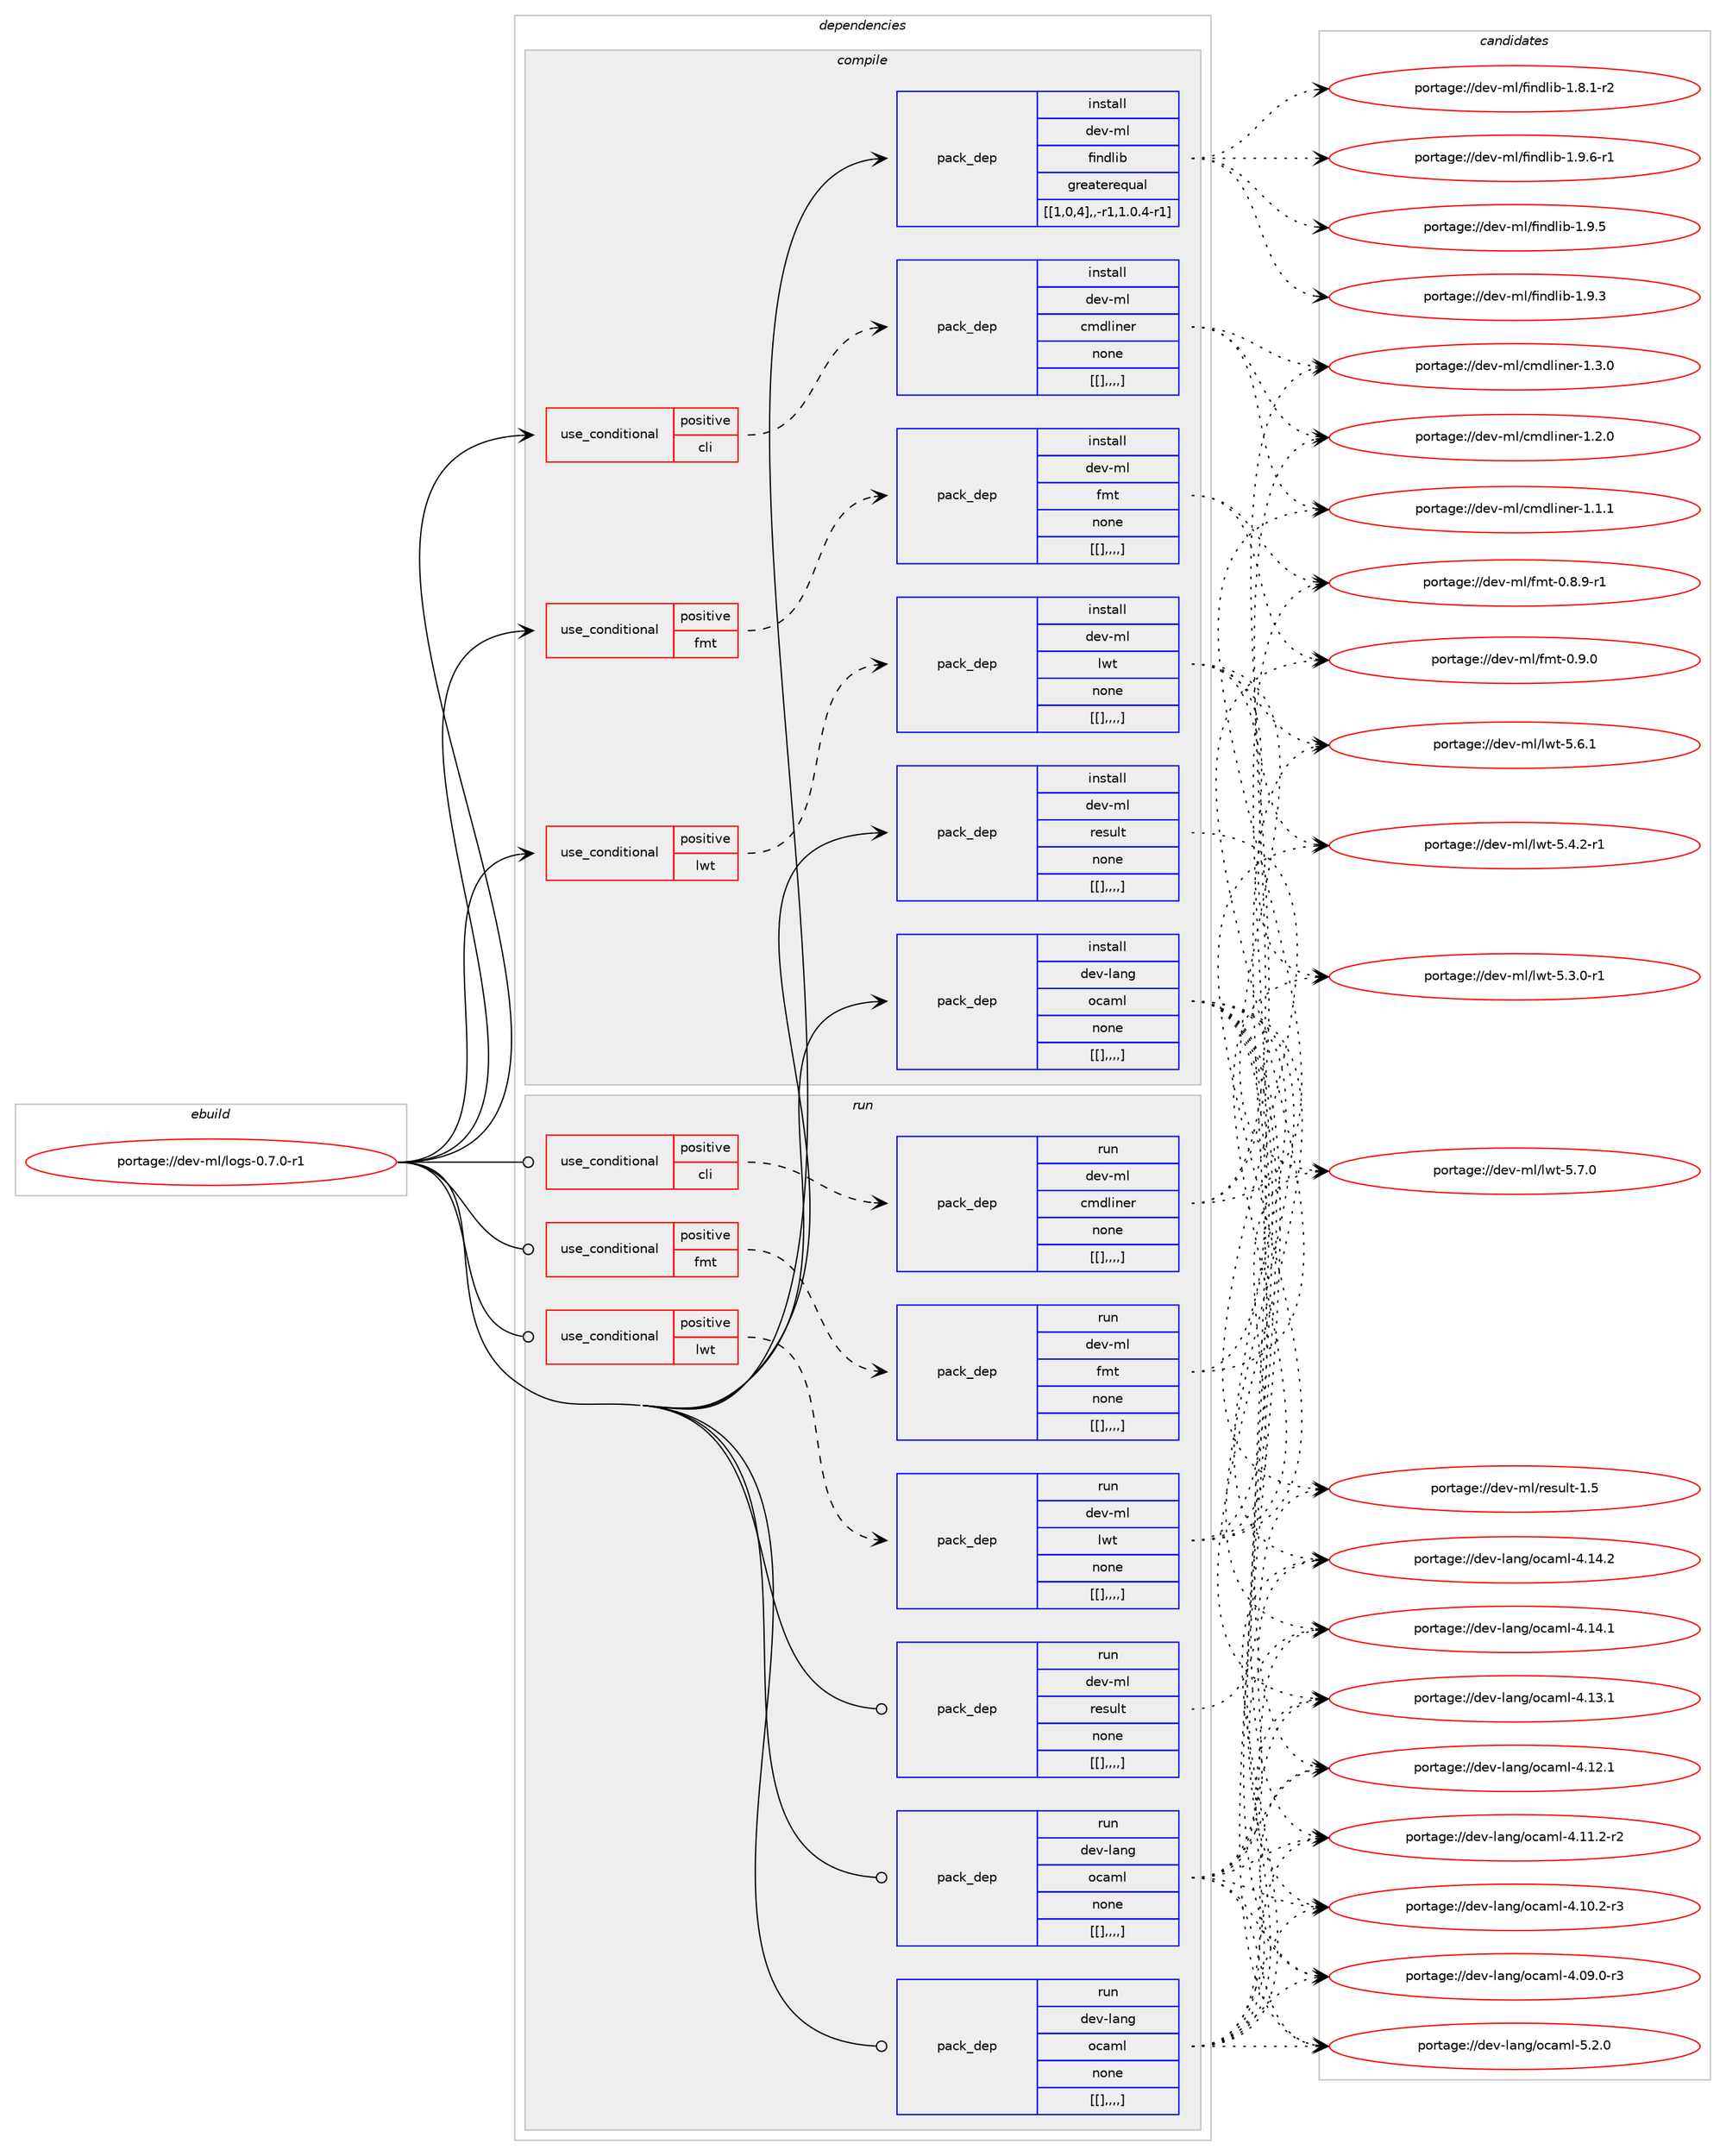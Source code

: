 digraph prolog {

# *************
# Graph options
# *************

newrank=true;
concentrate=true;
compound=true;
graph [rankdir=LR,fontname=Helvetica,fontsize=10,ranksep=1.5];#, ranksep=2.5, nodesep=0.2];
edge  [arrowhead=vee];
node  [fontname=Helvetica,fontsize=10];

# **********
# The ebuild
# **********

subgraph cluster_leftcol {
color=gray;
label=<<i>ebuild</i>>;
id [label="portage://dev-ml/logs-0.7.0-r1", color=red, width=4, href="../dev-ml/logs-0.7.0-r1.svg"];
}

# ****************
# The dependencies
# ****************

subgraph cluster_midcol {
color=gray;
label=<<i>dependencies</i>>;
subgraph cluster_compile {
fillcolor="#eeeeee";
style=filled;
label=<<i>compile</i>>;
subgraph cond30222 {
dependency121454 [label=<<TABLE BORDER="0" CELLBORDER="1" CELLSPACING="0" CELLPADDING="4"><TR><TD ROWSPAN="3" CELLPADDING="10">use_conditional</TD></TR><TR><TD>positive</TD></TR><TR><TD>cli</TD></TR></TABLE>>, shape=none, color=red];
subgraph pack90063 {
dependency121455 [label=<<TABLE BORDER="0" CELLBORDER="1" CELLSPACING="0" CELLPADDING="4" WIDTH="220"><TR><TD ROWSPAN="6" CELLPADDING="30">pack_dep</TD></TR><TR><TD WIDTH="110">install</TD></TR><TR><TD>dev-ml</TD></TR><TR><TD>cmdliner</TD></TR><TR><TD>none</TD></TR><TR><TD>[[],,,,]</TD></TR></TABLE>>, shape=none, color=blue];
}
dependency121454:e -> dependency121455:w [weight=20,style="dashed",arrowhead="vee"];
}
id:e -> dependency121454:w [weight=20,style="solid",arrowhead="vee"];
subgraph cond30223 {
dependency121456 [label=<<TABLE BORDER="0" CELLBORDER="1" CELLSPACING="0" CELLPADDING="4"><TR><TD ROWSPAN="3" CELLPADDING="10">use_conditional</TD></TR><TR><TD>positive</TD></TR><TR><TD>fmt</TD></TR></TABLE>>, shape=none, color=red];
subgraph pack90064 {
dependency121457 [label=<<TABLE BORDER="0" CELLBORDER="1" CELLSPACING="0" CELLPADDING="4" WIDTH="220"><TR><TD ROWSPAN="6" CELLPADDING="30">pack_dep</TD></TR><TR><TD WIDTH="110">install</TD></TR><TR><TD>dev-ml</TD></TR><TR><TD>fmt</TD></TR><TR><TD>none</TD></TR><TR><TD>[[],,,,]</TD></TR></TABLE>>, shape=none, color=blue];
}
dependency121456:e -> dependency121457:w [weight=20,style="dashed",arrowhead="vee"];
}
id:e -> dependency121456:w [weight=20,style="solid",arrowhead="vee"];
subgraph cond30224 {
dependency121458 [label=<<TABLE BORDER="0" CELLBORDER="1" CELLSPACING="0" CELLPADDING="4"><TR><TD ROWSPAN="3" CELLPADDING="10">use_conditional</TD></TR><TR><TD>positive</TD></TR><TR><TD>lwt</TD></TR></TABLE>>, shape=none, color=red];
subgraph pack90065 {
dependency121459 [label=<<TABLE BORDER="0" CELLBORDER="1" CELLSPACING="0" CELLPADDING="4" WIDTH="220"><TR><TD ROWSPAN="6" CELLPADDING="30">pack_dep</TD></TR><TR><TD WIDTH="110">install</TD></TR><TR><TD>dev-ml</TD></TR><TR><TD>lwt</TD></TR><TR><TD>none</TD></TR><TR><TD>[[],,,,]</TD></TR></TABLE>>, shape=none, color=blue];
}
dependency121458:e -> dependency121459:w [weight=20,style="dashed",arrowhead="vee"];
}
id:e -> dependency121458:w [weight=20,style="solid",arrowhead="vee"];
subgraph pack90066 {
dependency121460 [label=<<TABLE BORDER="0" CELLBORDER="1" CELLSPACING="0" CELLPADDING="4" WIDTH="220"><TR><TD ROWSPAN="6" CELLPADDING="30">pack_dep</TD></TR><TR><TD WIDTH="110">install</TD></TR><TR><TD>dev-lang</TD></TR><TR><TD>ocaml</TD></TR><TR><TD>none</TD></TR><TR><TD>[[],,,,]</TD></TR></TABLE>>, shape=none, color=blue];
}
id:e -> dependency121460:w [weight=20,style="solid",arrowhead="vee"];
subgraph pack90067 {
dependency121461 [label=<<TABLE BORDER="0" CELLBORDER="1" CELLSPACING="0" CELLPADDING="4" WIDTH="220"><TR><TD ROWSPAN="6" CELLPADDING="30">pack_dep</TD></TR><TR><TD WIDTH="110">install</TD></TR><TR><TD>dev-ml</TD></TR><TR><TD>findlib</TD></TR><TR><TD>greaterequal</TD></TR><TR><TD>[[1,0,4],,-r1,1.0.4-r1]</TD></TR></TABLE>>, shape=none, color=blue];
}
id:e -> dependency121461:w [weight=20,style="solid",arrowhead="vee"];
subgraph pack90068 {
dependency121462 [label=<<TABLE BORDER="0" CELLBORDER="1" CELLSPACING="0" CELLPADDING="4" WIDTH="220"><TR><TD ROWSPAN="6" CELLPADDING="30">pack_dep</TD></TR><TR><TD WIDTH="110">install</TD></TR><TR><TD>dev-ml</TD></TR><TR><TD>result</TD></TR><TR><TD>none</TD></TR><TR><TD>[[],,,,]</TD></TR></TABLE>>, shape=none, color=blue];
}
id:e -> dependency121462:w [weight=20,style="solid",arrowhead="vee"];
}
subgraph cluster_compileandrun {
fillcolor="#eeeeee";
style=filled;
label=<<i>compile and run</i>>;
}
subgraph cluster_run {
fillcolor="#eeeeee";
style=filled;
label=<<i>run</i>>;
subgraph cond30225 {
dependency121463 [label=<<TABLE BORDER="0" CELLBORDER="1" CELLSPACING="0" CELLPADDING="4"><TR><TD ROWSPAN="3" CELLPADDING="10">use_conditional</TD></TR><TR><TD>positive</TD></TR><TR><TD>cli</TD></TR></TABLE>>, shape=none, color=red];
subgraph pack90069 {
dependency121464 [label=<<TABLE BORDER="0" CELLBORDER="1" CELLSPACING="0" CELLPADDING="4" WIDTH="220"><TR><TD ROWSPAN="6" CELLPADDING="30">pack_dep</TD></TR><TR><TD WIDTH="110">run</TD></TR><TR><TD>dev-ml</TD></TR><TR><TD>cmdliner</TD></TR><TR><TD>none</TD></TR><TR><TD>[[],,,,]</TD></TR></TABLE>>, shape=none, color=blue];
}
dependency121463:e -> dependency121464:w [weight=20,style="dashed",arrowhead="vee"];
}
id:e -> dependency121463:w [weight=20,style="solid",arrowhead="odot"];
subgraph cond30226 {
dependency121465 [label=<<TABLE BORDER="0" CELLBORDER="1" CELLSPACING="0" CELLPADDING="4"><TR><TD ROWSPAN="3" CELLPADDING="10">use_conditional</TD></TR><TR><TD>positive</TD></TR><TR><TD>fmt</TD></TR></TABLE>>, shape=none, color=red];
subgraph pack90070 {
dependency121466 [label=<<TABLE BORDER="0" CELLBORDER="1" CELLSPACING="0" CELLPADDING="4" WIDTH="220"><TR><TD ROWSPAN="6" CELLPADDING="30">pack_dep</TD></TR><TR><TD WIDTH="110">run</TD></TR><TR><TD>dev-ml</TD></TR><TR><TD>fmt</TD></TR><TR><TD>none</TD></TR><TR><TD>[[],,,,]</TD></TR></TABLE>>, shape=none, color=blue];
}
dependency121465:e -> dependency121466:w [weight=20,style="dashed",arrowhead="vee"];
}
id:e -> dependency121465:w [weight=20,style="solid",arrowhead="odot"];
subgraph cond30227 {
dependency121467 [label=<<TABLE BORDER="0" CELLBORDER="1" CELLSPACING="0" CELLPADDING="4"><TR><TD ROWSPAN="3" CELLPADDING="10">use_conditional</TD></TR><TR><TD>positive</TD></TR><TR><TD>lwt</TD></TR></TABLE>>, shape=none, color=red];
subgraph pack90071 {
dependency121468 [label=<<TABLE BORDER="0" CELLBORDER="1" CELLSPACING="0" CELLPADDING="4" WIDTH="220"><TR><TD ROWSPAN="6" CELLPADDING="30">pack_dep</TD></TR><TR><TD WIDTH="110">run</TD></TR><TR><TD>dev-ml</TD></TR><TR><TD>lwt</TD></TR><TR><TD>none</TD></TR><TR><TD>[[],,,,]</TD></TR></TABLE>>, shape=none, color=blue];
}
dependency121467:e -> dependency121468:w [weight=20,style="dashed",arrowhead="vee"];
}
id:e -> dependency121467:w [weight=20,style="solid",arrowhead="odot"];
subgraph pack90072 {
dependency121469 [label=<<TABLE BORDER="0" CELLBORDER="1" CELLSPACING="0" CELLPADDING="4" WIDTH="220"><TR><TD ROWSPAN="6" CELLPADDING="30">pack_dep</TD></TR><TR><TD WIDTH="110">run</TD></TR><TR><TD>dev-lang</TD></TR><TR><TD>ocaml</TD></TR><TR><TD>none</TD></TR><TR><TD>[[],,,,]</TD></TR></TABLE>>, shape=none, color=blue];
}
id:e -> dependency121469:w [weight=20,style="solid",arrowhead="odot"];
subgraph pack90073 {
dependency121470 [label=<<TABLE BORDER="0" CELLBORDER="1" CELLSPACING="0" CELLPADDING="4" WIDTH="220"><TR><TD ROWSPAN="6" CELLPADDING="30">pack_dep</TD></TR><TR><TD WIDTH="110">run</TD></TR><TR><TD>dev-lang</TD></TR><TR><TD>ocaml</TD></TR><TR><TD>none</TD></TR><TR><TD>[[],,,,]</TD></TR></TABLE>>, shape=none, color=blue];
}
id:e -> dependency121470:w [weight=20,style="solid",arrowhead="odot"];
subgraph pack90074 {
dependency121471 [label=<<TABLE BORDER="0" CELLBORDER="1" CELLSPACING="0" CELLPADDING="4" WIDTH="220"><TR><TD ROWSPAN="6" CELLPADDING="30">pack_dep</TD></TR><TR><TD WIDTH="110">run</TD></TR><TR><TD>dev-ml</TD></TR><TR><TD>result</TD></TR><TR><TD>none</TD></TR><TR><TD>[[],,,,]</TD></TR></TABLE>>, shape=none, color=blue];
}
id:e -> dependency121471:w [weight=20,style="solid",arrowhead="odot"];
}
}

# **************
# The candidates
# **************

subgraph cluster_choices {
rank=same;
color=gray;
label=<<i>candidates</i>>;

subgraph choice90063 {
color=black;
nodesep=1;
choice100101118451091084799109100108105110101114454946514648 [label="portage://dev-ml/cmdliner-1.3.0", color=red, width=4,href="../dev-ml/cmdliner-1.3.0.svg"];
choice100101118451091084799109100108105110101114454946504648 [label="portage://dev-ml/cmdliner-1.2.0", color=red, width=4,href="../dev-ml/cmdliner-1.2.0.svg"];
choice100101118451091084799109100108105110101114454946494649 [label="portage://dev-ml/cmdliner-1.1.1", color=red, width=4,href="../dev-ml/cmdliner-1.1.1.svg"];
dependency121455:e -> choice100101118451091084799109100108105110101114454946514648:w [style=dotted,weight="100"];
dependency121455:e -> choice100101118451091084799109100108105110101114454946504648:w [style=dotted,weight="100"];
dependency121455:e -> choice100101118451091084799109100108105110101114454946494649:w [style=dotted,weight="100"];
}
subgraph choice90064 {
color=black;
nodesep=1;
choice1001011184510910847102109116454846574648 [label="portage://dev-ml/fmt-0.9.0", color=red, width=4,href="../dev-ml/fmt-0.9.0.svg"];
choice10010111845109108471021091164548465646574511449 [label="portage://dev-ml/fmt-0.8.9-r1", color=red, width=4,href="../dev-ml/fmt-0.8.9-r1.svg"];
dependency121457:e -> choice1001011184510910847102109116454846574648:w [style=dotted,weight="100"];
dependency121457:e -> choice10010111845109108471021091164548465646574511449:w [style=dotted,weight="100"];
}
subgraph choice90065 {
color=black;
nodesep=1;
choice1001011184510910847108119116455346554648 [label="portage://dev-ml/lwt-5.7.0", color=red, width=4,href="../dev-ml/lwt-5.7.0.svg"];
choice1001011184510910847108119116455346544649 [label="portage://dev-ml/lwt-5.6.1", color=red, width=4,href="../dev-ml/lwt-5.6.1.svg"];
choice10010111845109108471081191164553465246504511449 [label="portage://dev-ml/lwt-5.4.2-r1", color=red, width=4,href="../dev-ml/lwt-5.4.2-r1.svg"];
choice10010111845109108471081191164553465146484511449 [label="portage://dev-ml/lwt-5.3.0-r1", color=red, width=4,href="../dev-ml/lwt-5.3.0-r1.svg"];
dependency121459:e -> choice1001011184510910847108119116455346554648:w [style=dotted,weight="100"];
dependency121459:e -> choice1001011184510910847108119116455346544649:w [style=dotted,weight="100"];
dependency121459:e -> choice10010111845109108471081191164553465246504511449:w [style=dotted,weight="100"];
dependency121459:e -> choice10010111845109108471081191164553465146484511449:w [style=dotted,weight="100"];
}
subgraph choice90066 {
color=black;
nodesep=1;
choice1001011184510897110103471119997109108455346504648 [label="portage://dev-lang/ocaml-5.2.0", color=red, width=4,href="../dev-lang/ocaml-5.2.0.svg"];
choice100101118451089711010347111999710910845524649524650 [label="portage://dev-lang/ocaml-4.14.2", color=red, width=4,href="../dev-lang/ocaml-4.14.2.svg"];
choice100101118451089711010347111999710910845524649524649 [label="portage://dev-lang/ocaml-4.14.1", color=red, width=4,href="../dev-lang/ocaml-4.14.1.svg"];
choice100101118451089711010347111999710910845524649514649 [label="portage://dev-lang/ocaml-4.13.1", color=red, width=4,href="../dev-lang/ocaml-4.13.1.svg"];
choice100101118451089711010347111999710910845524649504649 [label="portage://dev-lang/ocaml-4.12.1", color=red, width=4,href="../dev-lang/ocaml-4.12.1.svg"];
choice1001011184510897110103471119997109108455246494946504511450 [label="portage://dev-lang/ocaml-4.11.2-r2", color=red, width=4,href="../dev-lang/ocaml-4.11.2-r2.svg"];
choice1001011184510897110103471119997109108455246494846504511451 [label="portage://dev-lang/ocaml-4.10.2-r3", color=red, width=4,href="../dev-lang/ocaml-4.10.2-r3.svg"];
choice1001011184510897110103471119997109108455246485746484511451 [label="portage://dev-lang/ocaml-4.09.0-r3", color=red, width=4,href="../dev-lang/ocaml-4.09.0-r3.svg"];
dependency121460:e -> choice1001011184510897110103471119997109108455346504648:w [style=dotted,weight="100"];
dependency121460:e -> choice100101118451089711010347111999710910845524649524650:w [style=dotted,weight="100"];
dependency121460:e -> choice100101118451089711010347111999710910845524649524649:w [style=dotted,weight="100"];
dependency121460:e -> choice100101118451089711010347111999710910845524649514649:w [style=dotted,weight="100"];
dependency121460:e -> choice100101118451089711010347111999710910845524649504649:w [style=dotted,weight="100"];
dependency121460:e -> choice1001011184510897110103471119997109108455246494946504511450:w [style=dotted,weight="100"];
dependency121460:e -> choice1001011184510897110103471119997109108455246494846504511451:w [style=dotted,weight="100"];
dependency121460:e -> choice1001011184510897110103471119997109108455246485746484511451:w [style=dotted,weight="100"];
}
subgraph choice90067 {
color=black;
nodesep=1;
choice1001011184510910847102105110100108105984549465746544511449 [label="portage://dev-ml/findlib-1.9.6-r1", color=red, width=4,href="../dev-ml/findlib-1.9.6-r1.svg"];
choice100101118451091084710210511010010810598454946574653 [label="portage://dev-ml/findlib-1.9.5", color=red, width=4,href="../dev-ml/findlib-1.9.5.svg"];
choice100101118451091084710210511010010810598454946574651 [label="portage://dev-ml/findlib-1.9.3", color=red, width=4,href="../dev-ml/findlib-1.9.3.svg"];
choice1001011184510910847102105110100108105984549465646494511450 [label="portage://dev-ml/findlib-1.8.1-r2", color=red, width=4,href="../dev-ml/findlib-1.8.1-r2.svg"];
dependency121461:e -> choice1001011184510910847102105110100108105984549465746544511449:w [style=dotted,weight="100"];
dependency121461:e -> choice100101118451091084710210511010010810598454946574653:w [style=dotted,weight="100"];
dependency121461:e -> choice100101118451091084710210511010010810598454946574651:w [style=dotted,weight="100"];
dependency121461:e -> choice1001011184510910847102105110100108105984549465646494511450:w [style=dotted,weight="100"];
}
subgraph choice90068 {
color=black;
nodesep=1;
choice100101118451091084711410111511710811645494653 [label="portage://dev-ml/result-1.5", color=red, width=4,href="../dev-ml/result-1.5.svg"];
dependency121462:e -> choice100101118451091084711410111511710811645494653:w [style=dotted,weight="100"];
}
subgraph choice90069 {
color=black;
nodesep=1;
choice100101118451091084799109100108105110101114454946514648 [label="portage://dev-ml/cmdliner-1.3.0", color=red, width=4,href="../dev-ml/cmdliner-1.3.0.svg"];
choice100101118451091084799109100108105110101114454946504648 [label="portage://dev-ml/cmdliner-1.2.0", color=red, width=4,href="../dev-ml/cmdliner-1.2.0.svg"];
choice100101118451091084799109100108105110101114454946494649 [label="portage://dev-ml/cmdliner-1.1.1", color=red, width=4,href="../dev-ml/cmdliner-1.1.1.svg"];
dependency121464:e -> choice100101118451091084799109100108105110101114454946514648:w [style=dotted,weight="100"];
dependency121464:e -> choice100101118451091084799109100108105110101114454946504648:w [style=dotted,weight="100"];
dependency121464:e -> choice100101118451091084799109100108105110101114454946494649:w [style=dotted,weight="100"];
}
subgraph choice90070 {
color=black;
nodesep=1;
choice1001011184510910847102109116454846574648 [label="portage://dev-ml/fmt-0.9.0", color=red, width=4,href="../dev-ml/fmt-0.9.0.svg"];
choice10010111845109108471021091164548465646574511449 [label="portage://dev-ml/fmt-0.8.9-r1", color=red, width=4,href="../dev-ml/fmt-0.8.9-r1.svg"];
dependency121466:e -> choice1001011184510910847102109116454846574648:w [style=dotted,weight="100"];
dependency121466:e -> choice10010111845109108471021091164548465646574511449:w [style=dotted,weight="100"];
}
subgraph choice90071 {
color=black;
nodesep=1;
choice1001011184510910847108119116455346554648 [label="portage://dev-ml/lwt-5.7.0", color=red, width=4,href="../dev-ml/lwt-5.7.0.svg"];
choice1001011184510910847108119116455346544649 [label="portage://dev-ml/lwt-5.6.1", color=red, width=4,href="../dev-ml/lwt-5.6.1.svg"];
choice10010111845109108471081191164553465246504511449 [label="portage://dev-ml/lwt-5.4.2-r1", color=red, width=4,href="../dev-ml/lwt-5.4.2-r1.svg"];
choice10010111845109108471081191164553465146484511449 [label="portage://dev-ml/lwt-5.3.0-r1", color=red, width=4,href="../dev-ml/lwt-5.3.0-r1.svg"];
dependency121468:e -> choice1001011184510910847108119116455346554648:w [style=dotted,weight="100"];
dependency121468:e -> choice1001011184510910847108119116455346544649:w [style=dotted,weight="100"];
dependency121468:e -> choice10010111845109108471081191164553465246504511449:w [style=dotted,weight="100"];
dependency121468:e -> choice10010111845109108471081191164553465146484511449:w [style=dotted,weight="100"];
}
subgraph choice90072 {
color=black;
nodesep=1;
choice1001011184510897110103471119997109108455346504648 [label="portage://dev-lang/ocaml-5.2.0", color=red, width=4,href="../dev-lang/ocaml-5.2.0.svg"];
choice100101118451089711010347111999710910845524649524650 [label="portage://dev-lang/ocaml-4.14.2", color=red, width=4,href="../dev-lang/ocaml-4.14.2.svg"];
choice100101118451089711010347111999710910845524649524649 [label="portage://dev-lang/ocaml-4.14.1", color=red, width=4,href="../dev-lang/ocaml-4.14.1.svg"];
choice100101118451089711010347111999710910845524649514649 [label="portage://dev-lang/ocaml-4.13.1", color=red, width=4,href="../dev-lang/ocaml-4.13.1.svg"];
choice100101118451089711010347111999710910845524649504649 [label="portage://dev-lang/ocaml-4.12.1", color=red, width=4,href="../dev-lang/ocaml-4.12.1.svg"];
choice1001011184510897110103471119997109108455246494946504511450 [label="portage://dev-lang/ocaml-4.11.2-r2", color=red, width=4,href="../dev-lang/ocaml-4.11.2-r2.svg"];
choice1001011184510897110103471119997109108455246494846504511451 [label="portage://dev-lang/ocaml-4.10.2-r3", color=red, width=4,href="../dev-lang/ocaml-4.10.2-r3.svg"];
choice1001011184510897110103471119997109108455246485746484511451 [label="portage://dev-lang/ocaml-4.09.0-r3", color=red, width=4,href="../dev-lang/ocaml-4.09.0-r3.svg"];
dependency121469:e -> choice1001011184510897110103471119997109108455346504648:w [style=dotted,weight="100"];
dependency121469:e -> choice100101118451089711010347111999710910845524649524650:w [style=dotted,weight="100"];
dependency121469:e -> choice100101118451089711010347111999710910845524649524649:w [style=dotted,weight="100"];
dependency121469:e -> choice100101118451089711010347111999710910845524649514649:w [style=dotted,weight="100"];
dependency121469:e -> choice100101118451089711010347111999710910845524649504649:w [style=dotted,weight="100"];
dependency121469:e -> choice1001011184510897110103471119997109108455246494946504511450:w [style=dotted,weight="100"];
dependency121469:e -> choice1001011184510897110103471119997109108455246494846504511451:w [style=dotted,weight="100"];
dependency121469:e -> choice1001011184510897110103471119997109108455246485746484511451:w [style=dotted,weight="100"];
}
subgraph choice90073 {
color=black;
nodesep=1;
choice1001011184510897110103471119997109108455346504648 [label="portage://dev-lang/ocaml-5.2.0", color=red, width=4,href="../dev-lang/ocaml-5.2.0.svg"];
choice100101118451089711010347111999710910845524649524650 [label="portage://dev-lang/ocaml-4.14.2", color=red, width=4,href="../dev-lang/ocaml-4.14.2.svg"];
choice100101118451089711010347111999710910845524649524649 [label="portage://dev-lang/ocaml-4.14.1", color=red, width=4,href="../dev-lang/ocaml-4.14.1.svg"];
choice100101118451089711010347111999710910845524649514649 [label="portage://dev-lang/ocaml-4.13.1", color=red, width=4,href="../dev-lang/ocaml-4.13.1.svg"];
choice100101118451089711010347111999710910845524649504649 [label="portage://dev-lang/ocaml-4.12.1", color=red, width=4,href="../dev-lang/ocaml-4.12.1.svg"];
choice1001011184510897110103471119997109108455246494946504511450 [label="portage://dev-lang/ocaml-4.11.2-r2", color=red, width=4,href="../dev-lang/ocaml-4.11.2-r2.svg"];
choice1001011184510897110103471119997109108455246494846504511451 [label="portage://dev-lang/ocaml-4.10.2-r3", color=red, width=4,href="../dev-lang/ocaml-4.10.2-r3.svg"];
choice1001011184510897110103471119997109108455246485746484511451 [label="portage://dev-lang/ocaml-4.09.0-r3", color=red, width=4,href="../dev-lang/ocaml-4.09.0-r3.svg"];
dependency121470:e -> choice1001011184510897110103471119997109108455346504648:w [style=dotted,weight="100"];
dependency121470:e -> choice100101118451089711010347111999710910845524649524650:w [style=dotted,weight="100"];
dependency121470:e -> choice100101118451089711010347111999710910845524649524649:w [style=dotted,weight="100"];
dependency121470:e -> choice100101118451089711010347111999710910845524649514649:w [style=dotted,weight="100"];
dependency121470:e -> choice100101118451089711010347111999710910845524649504649:w [style=dotted,weight="100"];
dependency121470:e -> choice1001011184510897110103471119997109108455246494946504511450:w [style=dotted,weight="100"];
dependency121470:e -> choice1001011184510897110103471119997109108455246494846504511451:w [style=dotted,weight="100"];
dependency121470:e -> choice1001011184510897110103471119997109108455246485746484511451:w [style=dotted,weight="100"];
}
subgraph choice90074 {
color=black;
nodesep=1;
choice100101118451091084711410111511710811645494653 [label="portage://dev-ml/result-1.5", color=red, width=4,href="../dev-ml/result-1.5.svg"];
dependency121471:e -> choice100101118451091084711410111511710811645494653:w [style=dotted,weight="100"];
}
}

}
